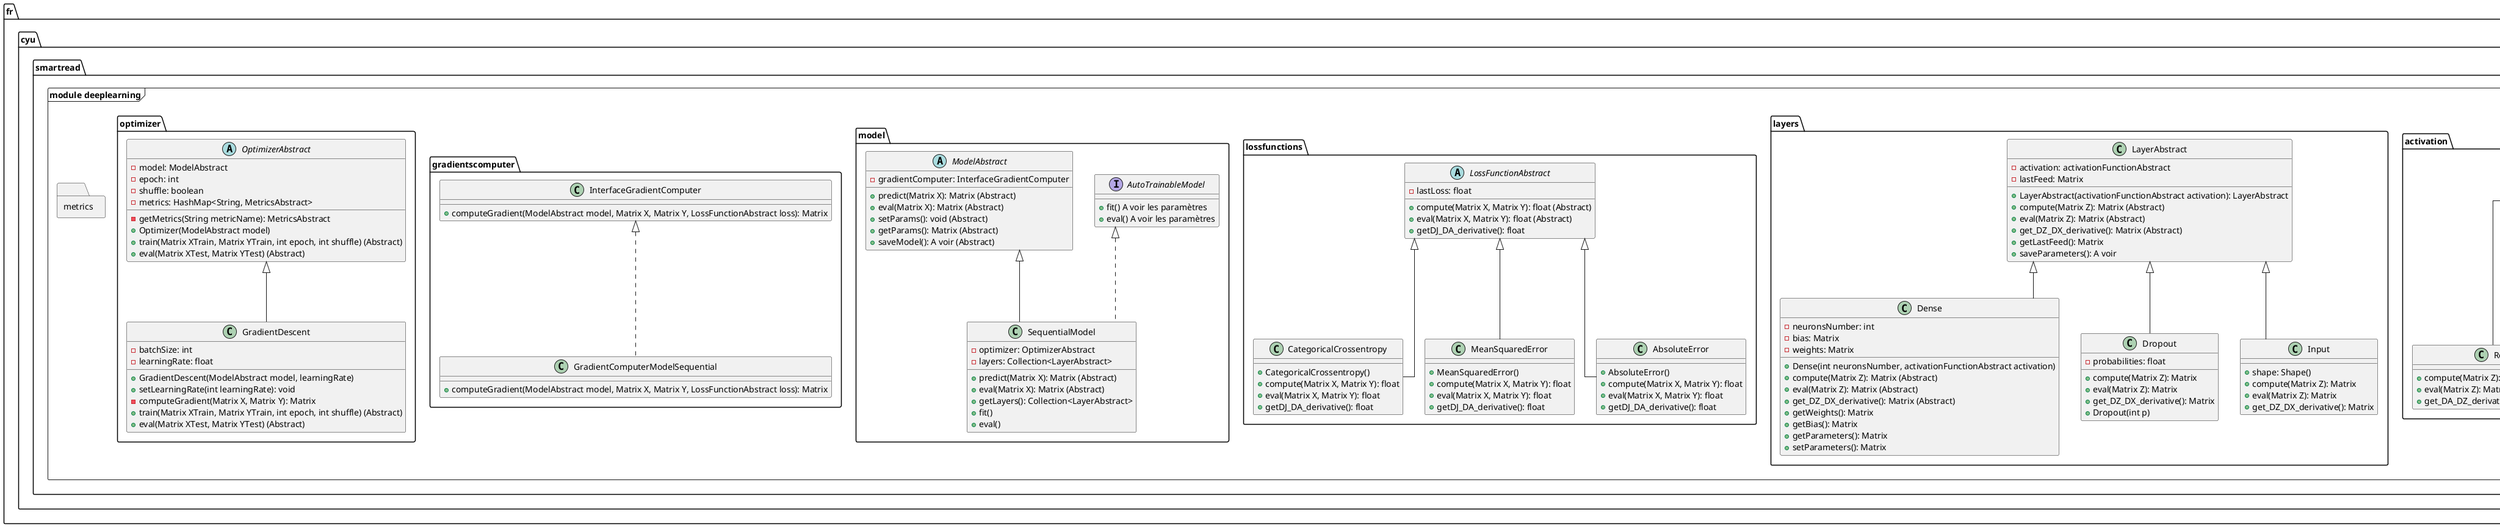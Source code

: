 @startuml "GLP_Ecriture_2023_UML"

skinparam linetype ortho

set namespaceSeparator .

package fr.cyu.smartread {
    package "module deeplearning" <<Frame>> {
        package utility <<Folder>> {
            class Shape() {
                +Dim: Collection<int>
                A voir la suite
            }

            class Matrix() {
                -matrix: SimpleMatrix (EJML)
                -shape: Shape
                A voir la suite
            }
        }
        package activation <<Folder>> {
            abstract class activationFunctionAbstract {
                -lastActivation: Matrix

                +compute(): Matrix (Abstract)
                +eval(Matrix Z): Matrix (Abstract)
                +get_DA_DZ_derivative(): Matrix
                +getLastActivation(): Matrix
            }

            class Relu extends activationFunctionAbstract {
                +compute(Matrix Z): Matrix (Abstract)
                +eval(Matrix Z): Matrix (Abstract)
                +get_DA_DZ_derivative(): Matrix
            }

            class Sigmoid extends activationFunctionAbstract {
                +compute(Matrix Z): Matrix (Abstract)
                +eval(Matrix Z): Matrix (Abstract)
                +get_DA_DZ_derivative(): Matrix
            }

            class Linear extends activationFunctionAbstract {
                +compute(Matrix Z): Matrix (Abstract)
                +eval(Matrix Z): Matrix (Abstract)
                +get_DA_DZ_derivative(): Matrix
            }

            class Softmax extends activationFunctionAbstract {
                +compute(Matrix Z): Matrix (Abstract)
                +eval(Matrix Z): Matrix (Abstract)
                +get_DA_DZ_derivative(): Matrix
            }
        }

        package layers <<Folder>> {
            class LayerAbstract{
                -activation: activationFunctionAbstract
                -lastFeed: Matrix
                +LayerAbstract(activationFunctionAbstract activation): LayerAbstract
                +compute(Matrix Z): Matrix (Abstract)
                +eval(Matrix Z): Matrix (Abstract)
                +get_DZ_DX_derivative(): Matrix (Abstract)
                +getLastFeed(): Matrix
                +saveParameters(): A voir
            }

            class Dense extends LayerAbstract {
                -neuronsNumber: int
                -bias: Matrix
                -weights: Matrix
                +Dense(int neuronsNumber, activationFunctionAbstract activation)
                +compute(Matrix Z): Matrix (Abstract)
                +eval(Matrix Z): Matrix (Abstract)
                +get_DZ_DX_derivative(): Matrix (Abstract)
                +getWeights(): Matrix
                +getBias(): Matrix
                +getParameters(): Matrix
                +setParameters(): Matrix
            }

            class Dropout extends LayerAbstract {
                -probabilities: float
                +compute(Matrix Z): Matrix
                +eval(Matrix Z): Matrix
                +get_DZ_DX_derivative(): Matrix
                +Dropout(int p)
            }

            class Input extends LayerAbstract {
                +shape: Shape()
                +compute(Matrix Z): Matrix
                +eval(Matrix Z): Matrix
                +get_DZ_DX_derivative(): Matrix
            }
        }

        package lossfunctions <<Folder>> {
            abstract class LossFunctionAbstract {
                -lastLoss: float
                +compute(Matrix X, Matrix Y): float (Abstract)
                +eval(Matrix X, Matrix Y): float (Abstract)
                +getDJ_DA_derivative(): float
            }

            class CategoricalCrossentropy extends LossFunctionAbstract{
                +CategoricalCrossentropy()
                +compute(Matrix X, Matrix Y): float
                +eval(Matrix X, Matrix Y): float
                +getDJ_DA_derivative(): float
            }

            class MeanSquaredError extends LossFunctionAbstract{
                +MeanSquaredError()
                +compute(Matrix X, Matrix Y): float
                +eval(Matrix X, Matrix Y): float
                +getDJ_DA_derivative(): float
            }

            class AbsoluteError extends LossFunctionAbstract{
                +AbsoluteError()
                +compute(Matrix X, Matrix Y): float
                +eval(Matrix X, Matrix Y): float
                +getDJ_DA_derivative(): float
            }
        }

        package model <<Folder>> {
            interface AutoTrainableModel {
                +fit() A voir les paramètres
                +eval() A voir les paramètres
            }

            abstract class ModelAbstract {
                -gradientComputer: InterfaceGradientComputer
                +predict(Matrix X): Matrix (Abstract)
                +eval(Matrix X): Matrix (Abstract)
                +setParams(): void (Abstract)
                +getParams(): Matrix (Abstract)
                +saveModel(): A voir (Abstract)
            }

            class SequentialModel extends ModelAbstract implements AutoTrainableModel{
                -optimizer: OptimizerAbstract
                -layers: Collection<LayerAbstract>
                +predict(Matrix X): Matrix (Abstract)
                +eval(Matrix X): Matrix (Abstract)
                +getLayers(): Collection<LayerAbstract>
                +fit()
                +eval()
            }
        }

        package gradientscomputer <<Folder>> {
            class InterfaceGradientComputer {
                +computeGradient(ModelAbstract model, Matrix X, Matrix Y, LossFunctionAbstract loss): Matrix
            }

            class GradientComputerModelSequential implements InterfaceGradientComputer {
                +computeGradient(ModelAbstract model, Matrix X, Matrix Y, LossFunctionAbstract loss): Matrix
            }

        }

        package optimizer <<Folder>> {
            abstract class OptimizerAbstract {
                -model: ModelAbstract
                -epoch: int
                -shuffle: boolean
                -metrics: HashMap<String, MetricsAbstract>
                -getMetrics(String metricName): MetricsAbstract
                +Optimizer(ModelAbstract model)
                +train(Matrix XTrain, Matrix YTrain, int epoch, int shuffle) (Abstract)
                +eval(Matrix XTest, Matrix YTest) (Abstract)
            }

            class GradientDescent extends OptimizerAbstract {
                -batchSize: int
                -learningRate: float
                + GradientDescent(ModelAbstract model, learningRate)
                +setLearningRate(int learningRate): void
                -computeGradient(Matrix X, Matrix Y): Matrix
                +train(Matrix XTrain, Matrix YTrain, int epoch, int shuffle) (Abstract)
                +eval(Matrix XTest, Matrix YTest) (Abstract)
            }
        }

        package metrics <<Folder>> {
        }
    }
}

@enduml